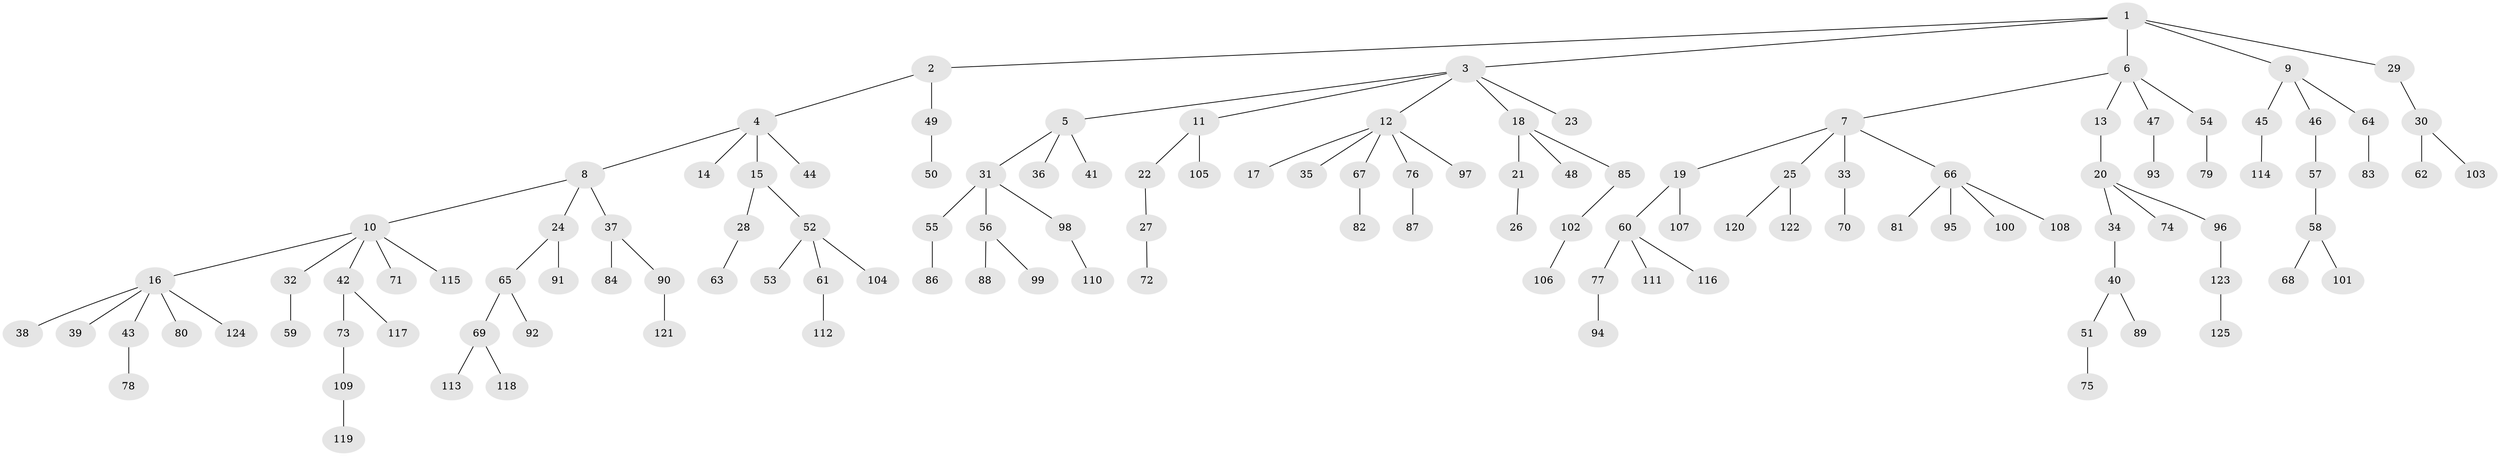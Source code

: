 // Generated by graph-tools (version 1.1) at 2025/15/03/09/25 04:15:42]
// undirected, 125 vertices, 124 edges
graph export_dot {
graph [start="1"]
  node [color=gray90,style=filled];
  1;
  2;
  3;
  4;
  5;
  6;
  7;
  8;
  9;
  10;
  11;
  12;
  13;
  14;
  15;
  16;
  17;
  18;
  19;
  20;
  21;
  22;
  23;
  24;
  25;
  26;
  27;
  28;
  29;
  30;
  31;
  32;
  33;
  34;
  35;
  36;
  37;
  38;
  39;
  40;
  41;
  42;
  43;
  44;
  45;
  46;
  47;
  48;
  49;
  50;
  51;
  52;
  53;
  54;
  55;
  56;
  57;
  58;
  59;
  60;
  61;
  62;
  63;
  64;
  65;
  66;
  67;
  68;
  69;
  70;
  71;
  72;
  73;
  74;
  75;
  76;
  77;
  78;
  79;
  80;
  81;
  82;
  83;
  84;
  85;
  86;
  87;
  88;
  89;
  90;
  91;
  92;
  93;
  94;
  95;
  96;
  97;
  98;
  99;
  100;
  101;
  102;
  103;
  104;
  105;
  106;
  107;
  108;
  109;
  110;
  111;
  112;
  113;
  114;
  115;
  116;
  117;
  118;
  119;
  120;
  121;
  122;
  123;
  124;
  125;
  1 -- 2;
  1 -- 3;
  1 -- 6;
  1 -- 9;
  1 -- 29;
  2 -- 4;
  2 -- 49;
  3 -- 5;
  3 -- 11;
  3 -- 12;
  3 -- 18;
  3 -- 23;
  4 -- 8;
  4 -- 14;
  4 -- 15;
  4 -- 44;
  5 -- 31;
  5 -- 36;
  5 -- 41;
  6 -- 7;
  6 -- 13;
  6 -- 47;
  6 -- 54;
  7 -- 19;
  7 -- 25;
  7 -- 33;
  7 -- 66;
  8 -- 10;
  8 -- 24;
  8 -- 37;
  9 -- 45;
  9 -- 46;
  9 -- 64;
  10 -- 16;
  10 -- 32;
  10 -- 42;
  10 -- 71;
  10 -- 115;
  11 -- 22;
  11 -- 105;
  12 -- 17;
  12 -- 35;
  12 -- 67;
  12 -- 76;
  12 -- 97;
  13 -- 20;
  15 -- 28;
  15 -- 52;
  16 -- 38;
  16 -- 39;
  16 -- 43;
  16 -- 80;
  16 -- 124;
  18 -- 21;
  18 -- 48;
  18 -- 85;
  19 -- 60;
  19 -- 107;
  20 -- 34;
  20 -- 74;
  20 -- 96;
  21 -- 26;
  22 -- 27;
  24 -- 65;
  24 -- 91;
  25 -- 120;
  25 -- 122;
  27 -- 72;
  28 -- 63;
  29 -- 30;
  30 -- 62;
  30 -- 103;
  31 -- 55;
  31 -- 56;
  31 -- 98;
  32 -- 59;
  33 -- 70;
  34 -- 40;
  37 -- 84;
  37 -- 90;
  40 -- 51;
  40 -- 89;
  42 -- 73;
  42 -- 117;
  43 -- 78;
  45 -- 114;
  46 -- 57;
  47 -- 93;
  49 -- 50;
  51 -- 75;
  52 -- 53;
  52 -- 61;
  52 -- 104;
  54 -- 79;
  55 -- 86;
  56 -- 88;
  56 -- 99;
  57 -- 58;
  58 -- 68;
  58 -- 101;
  60 -- 77;
  60 -- 111;
  60 -- 116;
  61 -- 112;
  64 -- 83;
  65 -- 69;
  65 -- 92;
  66 -- 81;
  66 -- 95;
  66 -- 100;
  66 -- 108;
  67 -- 82;
  69 -- 113;
  69 -- 118;
  73 -- 109;
  76 -- 87;
  77 -- 94;
  85 -- 102;
  90 -- 121;
  96 -- 123;
  98 -- 110;
  102 -- 106;
  109 -- 119;
  123 -- 125;
}
